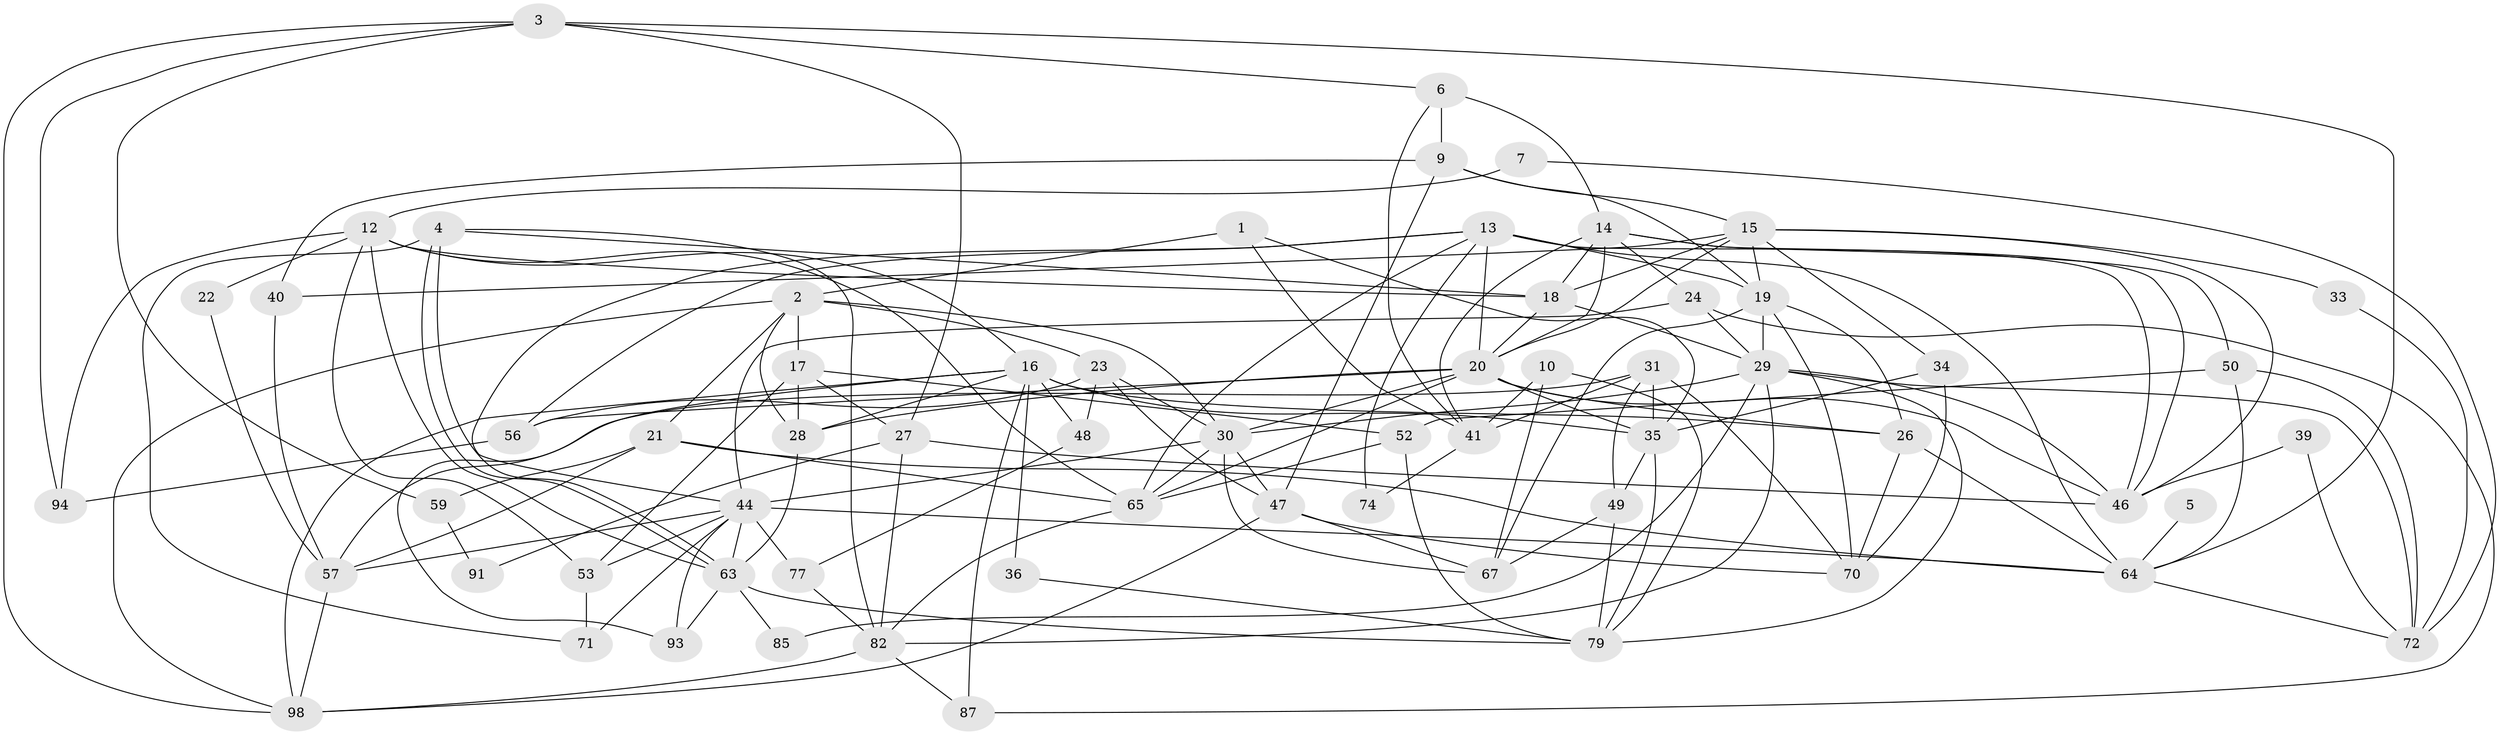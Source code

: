 // Generated by graph-tools (version 1.1) at 2025/24/03/03/25 07:24:04]
// undirected, 63 vertices, 159 edges
graph export_dot {
graph [start="1"]
  node [color=gray90,style=filled];
  1;
  2 [super="+11"];
  3 [super="+42"];
  4;
  5;
  6 [super="+8"];
  7;
  9 [super="+81"];
  10;
  12 [super="+25"];
  13 [super="+97"];
  14 [super="+58"];
  15 [super="+43"];
  16 [super="+45"];
  17 [super="+90"];
  18 [super="+32"];
  19 [super="+60"];
  20 [super="+68"];
  21 [super="+61"];
  22;
  23 [super="+75"];
  24 [super="+54"];
  26 [super="+62"];
  27 [super="+38"];
  28 [super="+78"];
  29 [super="+37"];
  30 [super="+88"];
  31 [super="+69"];
  33;
  34;
  35 [super="+55"];
  36;
  39;
  40;
  41 [super="+66"];
  44 [super="+73"];
  46 [super="+95"];
  47 [super="+51"];
  48 [super="+89"];
  49;
  50;
  52 [super="+76"];
  53;
  56;
  57 [super="+99"];
  59;
  63 [super="+86"];
  64 [super="+100"];
  65 [super="+83"];
  67;
  70 [super="+80"];
  71;
  72 [super="+92"];
  74;
  77;
  79 [super="+96"];
  82 [super="+84"];
  85;
  87;
  91;
  93;
  94;
  98;
  1 -- 2;
  1 -- 35;
  1 -- 41;
  2 -- 98;
  2 -- 23;
  2 -- 21;
  2 -- 28;
  2 -- 30;
  2 -- 17;
  3 -- 98;
  3 -- 27;
  3 -- 59;
  3 -- 94;
  3 -- 64;
  3 -- 6;
  4 -- 18;
  4 -- 63;
  4 -- 63;
  4 -- 71;
  4 -- 82;
  5 -- 64 [weight=2];
  6 -- 14;
  6 -- 41;
  6 -- 9 [weight=2];
  7 -- 72;
  7 -- 12;
  9 -- 15;
  9 -- 40;
  9 -- 47;
  9 -- 19;
  10 -- 67;
  10 -- 79;
  10 -- 41;
  12 -- 22;
  12 -- 94;
  12 -- 65;
  12 -- 16;
  12 -- 18;
  12 -- 53;
  12 -- 63;
  13 -- 20;
  13 -- 64;
  13 -- 74;
  13 -- 44;
  13 -- 65;
  13 -- 56;
  13 -- 46;
  13 -- 19;
  14 -- 20;
  14 -- 18;
  14 -- 46;
  14 -- 41;
  14 -- 50;
  14 -- 24;
  15 -- 40;
  15 -- 19;
  15 -- 33;
  15 -- 18;
  15 -- 34;
  15 -- 20;
  15 -- 46;
  16 -- 93;
  16 -- 35;
  16 -- 48;
  16 -- 98;
  16 -- 36;
  16 -- 87;
  16 -- 26;
  16 -- 28;
  17 -- 53;
  17 -- 27;
  17 -- 52;
  17 -- 28;
  18 -- 20;
  18 -- 29;
  19 -- 70;
  19 -- 29;
  19 -- 67;
  19 -- 26;
  20 -- 35;
  20 -- 30;
  20 -- 56;
  20 -- 65;
  20 -- 46;
  20 -- 26;
  20 -- 28;
  21 -- 57;
  21 -- 64 [weight=2];
  21 -- 59;
  21 -- 65;
  22 -- 57;
  23 -- 48;
  23 -- 56;
  23 -- 30;
  23 -- 47;
  24 -- 29;
  24 -- 44;
  24 -- 87;
  26 -- 64;
  26 -- 70;
  27 -- 91;
  27 -- 82;
  27 -- 46;
  28 -- 63;
  29 -- 79;
  29 -- 72;
  29 -- 82;
  29 -- 85;
  29 -- 46;
  29 -- 30;
  30 -- 44;
  30 -- 65;
  30 -- 67;
  30 -- 47;
  31 -- 49;
  31 -- 57;
  31 -- 41;
  31 -- 35;
  31 -- 70;
  33 -- 72;
  34 -- 70;
  34 -- 35;
  35 -- 49;
  35 -- 79;
  36 -- 79;
  39 -- 46;
  39 -- 72;
  40 -- 57;
  41 -- 74;
  44 -- 63;
  44 -- 71;
  44 -- 77;
  44 -- 64;
  44 -- 93;
  44 -- 53;
  44 -- 57;
  47 -- 67;
  47 -- 70;
  47 -- 98;
  48 -- 77;
  49 -- 67;
  49 -- 79;
  50 -- 72;
  50 -- 52;
  50 -- 64;
  52 -- 65;
  52 -- 79;
  53 -- 71;
  56 -- 94;
  57 -- 98;
  59 -- 91;
  63 -- 85;
  63 -- 93;
  63 -- 79;
  64 -- 72;
  65 -- 82;
  77 -- 82;
  82 -- 87;
  82 -- 98;
}
